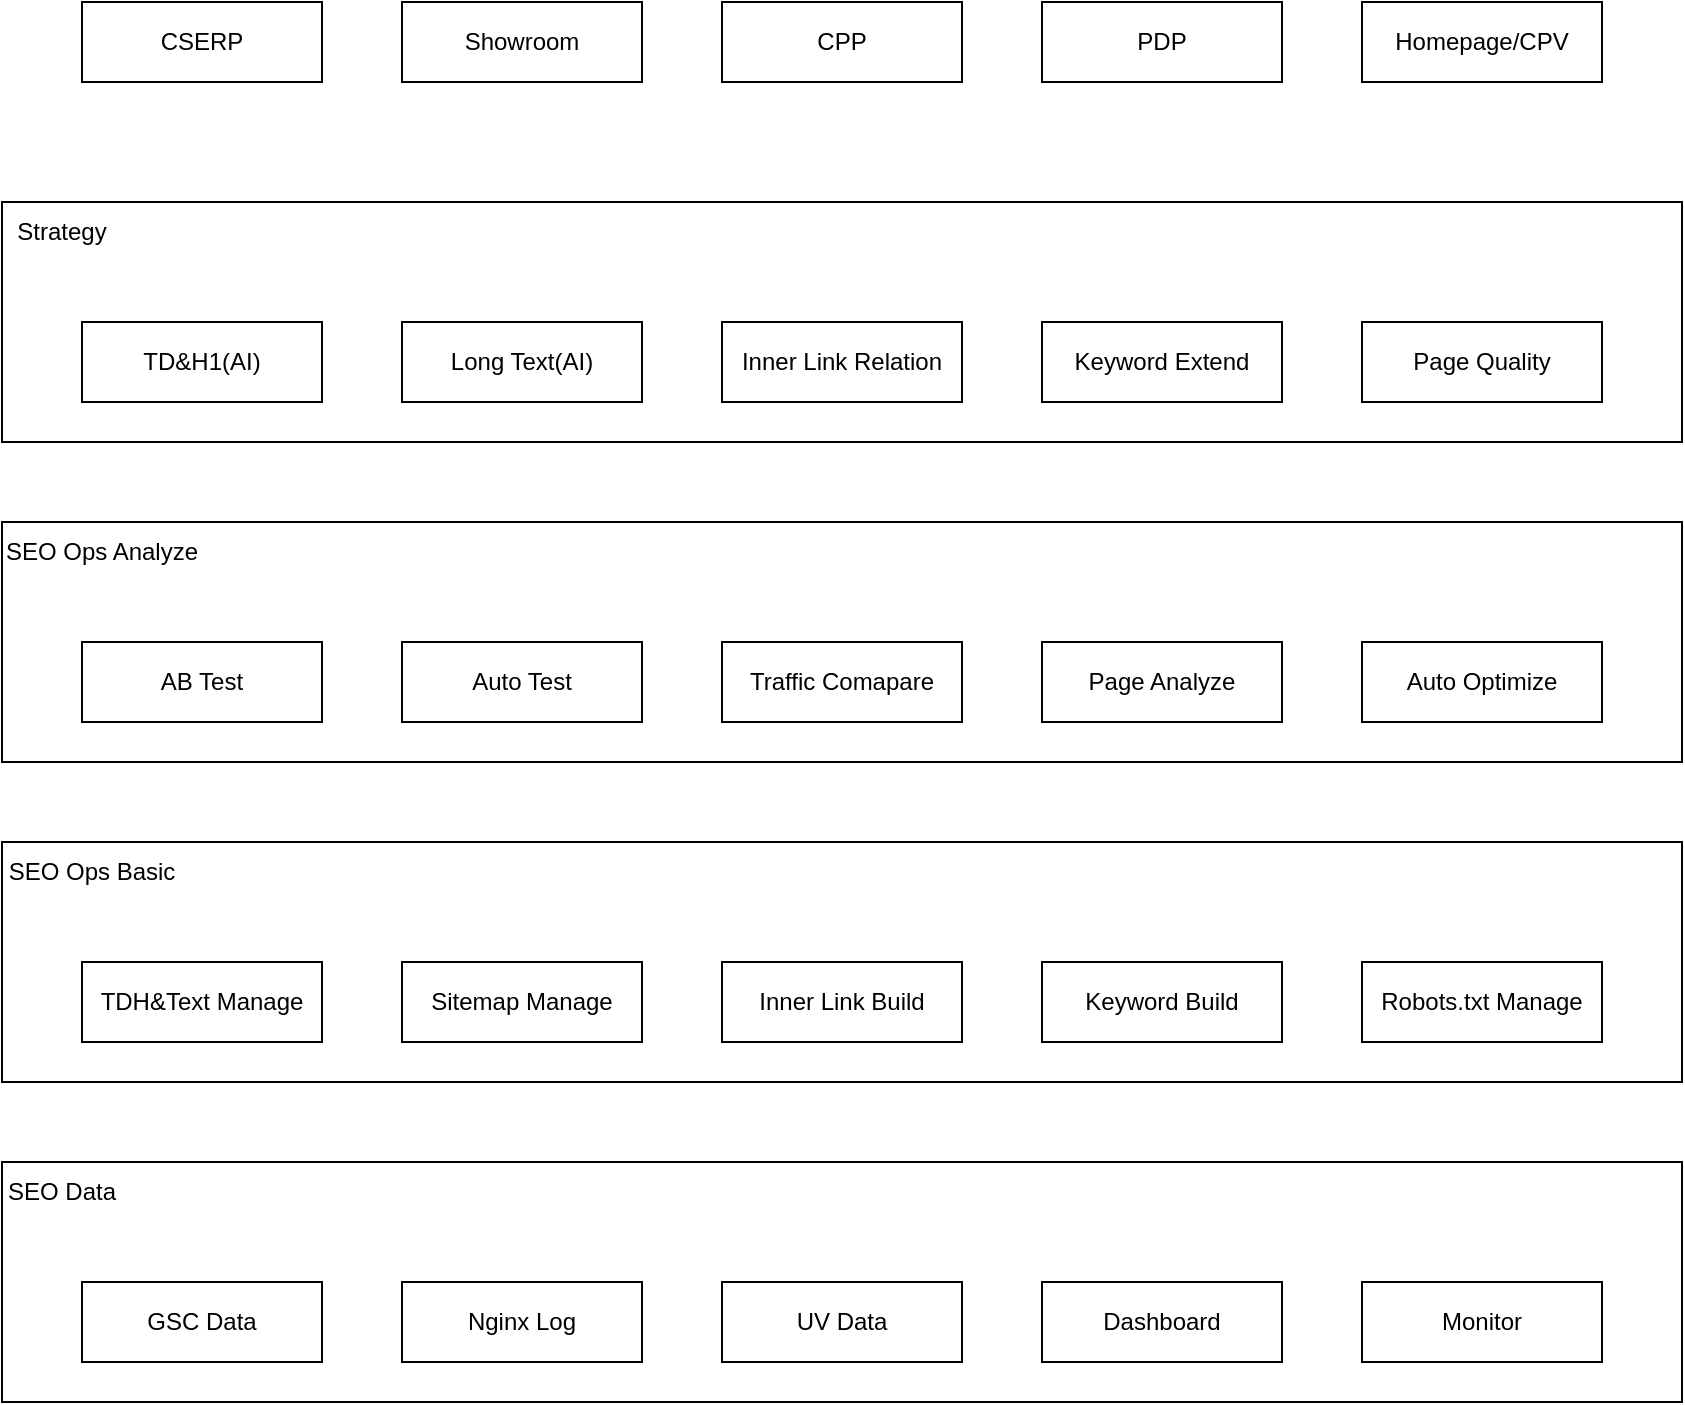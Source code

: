 <mxfile version="28.2.5">
  <diagram name="第 1 页" id="SxdwZpmiBkziujz-fnMS">
    <mxGraphModel dx="1426" dy="1862" grid="1" gridSize="10" guides="1" tooltips="1" connect="1" arrows="1" fold="1" page="1" pageScale="1" pageWidth="827" pageHeight="1169" math="0" shadow="0">
      <root>
        <mxCell id="0" />
        <mxCell id="1" parent="0" />
        <mxCell id="_A9HMpBK-SsbvdlF7IaC-19" value="" style="rounded=0;whiteSpace=wrap;html=1;" vertex="1" parent="1">
          <mxGeometry x="40" y="-140" width="840" height="120" as="geometry" />
        </mxCell>
        <mxCell id="_A9HMpBK-SsbvdlF7IaC-5" value="" style="rounded=0;whiteSpace=wrap;html=1;" vertex="1" parent="1">
          <mxGeometry x="40" y="20" width="840" height="120" as="geometry" />
        </mxCell>
        <mxCell id="pnVkMQvRt2Ape3iZtl4g-7" value="" style="rounded=0;whiteSpace=wrap;html=1;" parent="1" vertex="1">
          <mxGeometry x="40" y="180" width="840" height="120" as="geometry" />
        </mxCell>
        <mxCell id="pnVkMQvRt2Ape3iZtl4g-1" value="" style="rounded=0;whiteSpace=wrap;html=1;" parent="1" vertex="1">
          <mxGeometry x="40" y="340" width="840" height="120" as="geometry" />
        </mxCell>
        <mxCell id="pnVkMQvRt2Ape3iZtl4g-2" value="TDH&amp;amp;Text Manage" style="rounded=0;whiteSpace=wrap;html=1;" parent="1" vertex="1">
          <mxGeometry x="80" y="240" width="120" height="40" as="geometry" />
        </mxCell>
        <mxCell id="pnVkMQvRt2Ape3iZtl4g-3" value="Sitemap Manage" style="rounded=0;whiteSpace=wrap;html=1;" parent="1" vertex="1">
          <mxGeometry x="240" y="240" width="120" height="40" as="geometry" />
        </mxCell>
        <mxCell id="pnVkMQvRt2Ape3iZtl4g-4" value="Inner Link Build" style="rounded=0;whiteSpace=wrap;html=1;" parent="1" vertex="1">
          <mxGeometry x="400" y="240" width="120" height="40" as="geometry" />
        </mxCell>
        <mxCell id="pnVkMQvRt2Ape3iZtl4g-5" value="Keyword Build" style="rounded=0;whiteSpace=wrap;html=1;" parent="1" vertex="1">
          <mxGeometry x="560" y="240" width="120" height="40" as="geometry" />
        </mxCell>
        <mxCell id="pnVkMQvRt2Ape3iZtl4g-6" value="Robots.txt Manage" style="rounded=0;whiteSpace=wrap;html=1;" parent="1" vertex="1">
          <mxGeometry x="720" y="240" width="120" height="40" as="geometry" />
        </mxCell>
        <mxCell id="pnVkMQvRt2Ape3iZtl4g-8" value="SEO Ops Basic" style="text;html=1;align=center;verticalAlign=middle;whiteSpace=wrap;rounded=0;" parent="1" vertex="1">
          <mxGeometry x="40" y="180" width="90" height="30" as="geometry" />
        </mxCell>
        <mxCell id="pnVkMQvRt2Ape3iZtl4g-9" value="GSC Data" style="rounded=0;whiteSpace=wrap;html=1;" parent="1" vertex="1">
          <mxGeometry x="80" y="400" width="120" height="40" as="geometry" />
        </mxCell>
        <mxCell id="pnVkMQvRt2Ape3iZtl4g-10" value="Nginx Log" style="rounded=0;whiteSpace=wrap;html=1;" parent="1" vertex="1">
          <mxGeometry x="240" y="400" width="120" height="40" as="geometry" />
        </mxCell>
        <mxCell id="pnVkMQvRt2Ape3iZtl4g-11" value="UV Data" style="rounded=0;whiteSpace=wrap;html=1;" parent="1" vertex="1">
          <mxGeometry x="400" y="400" width="120" height="40" as="geometry" />
        </mxCell>
        <mxCell id="pnVkMQvRt2Ape3iZtl4g-12" value="Dashboard" style="rounded=0;whiteSpace=wrap;html=1;" parent="1" vertex="1">
          <mxGeometry x="560" y="400" width="120" height="40" as="geometry" />
        </mxCell>
        <mxCell id="pnVkMQvRt2Ape3iZtl4g-13" value="Monitor" style="rounded=0;whiteSpace=wrap;html=1;" parent="1" vertex="1">
          <mxGeometry x="720" y="400" width="120" height="40" as="geometry" />
        </mxCell>
        <mxCell id="pnVkMQvRt2Ape3iZtl4g-14" value="SEO Data" style="text;html=1;align=center;verticalAlign=middle;whiteSpace=wrap;rounded=0;" parent="1" vertex="1">
          <mxGeometry x="40" y="340" width="60" height="30" as="geometry" />
        </mxCell>
        <mxCell id="_A9HMpBK-SsbvdlF7IaC-1" value="AB Test" style="rounded=0;whiteSpace=wrap;html=1;" vertex="1" parent="1">
          <mxGeometry x="80" y="80" width="120" height="40" as="geometry" />
        </mxCell>
        <mxCell id="_A9HMpBK-SsbvdlF7IaC-2" value="Page Analyze" style="rounded=0;whiteSpace=wrap;html=1;" vertex="1" parent="1">
          <mxGeometry x="560" y="80" width="120" height="40" as="geometry" />
        </mxCell>
        <mxCell id="_A9HMpBK-SsbvdlF7IaC-3" value="Auto Optimize" style="rounded=0;whiteSpace=wrap;html=1;" vertex="1" parent="1">
          <mxGeometry x="720" y="80" width="120" height="40" as="geometry" />
        </mxCell>
        <mxCell id="_A9HMpBK-SsbvdlF7IaC-4" value="Auto Test" style="rounded=0;whiteSpace=wrap;html=1;" vertex="1" parent="1">
          <mxGeometry x="240" y="80" width="120" height="40" as="geometry" />
        </mxCell>
        <mxCell id="_A9HMpBK-SsbvdlF7IaC-6" value="SEO Ops Analyze" style="text;html=1;align=center;verticalAlign=middle;whiteSpace=wrap;rounded=0;" vertex="1" parent="1">
          <mxGeometry x="40" y="20" width="100" height="30" as="geometry" />
        </mxCell>
        <mxCell id="_A9HMpBK-SsbvdlF7IaC-7" value="Showroom" style="rounded=0;whiteSpace=wrap;html=1;" vertex="1" parent="1">
          <mxGeometry x="240" y="-240" width="120" height="40" as="geometry" />
        </mxCell>
        <mxCell id="_A9HMpBK-SsbvdlF7IaC-8" value="CSERP" style="rounded=0;whiteSpace=wrap;html=1;" vertex="1" parent="1">
          <mxGeometry x="80" y="-240" width="120" height="40" as="geometry" />
        </mxCell>
        <mxCell id="_A9HMpBK-SsbvdlF7IaC-9" value="CPP" style="rounded=0;whiteSpace=wrap;html=1;" vertex="1" parent="1">
          <mxGeometry x="400" y="-240" width="120" height="40" as="geometry" />
        </mxCell>
        <mxCell id="_A9HMpBK-SsbvdlF7IaC-10" value="PDP" style="rounded=0;whiteSpace=wrap;html=1;" vertex="1" parent="1">
          <mxGeometry x="560" y="-240" width="120" height="40" as="geometry" />
        </mxCell>
        <mxCell id="_A9HMpBK-SsbvdlF7IaC-11" value="Homepage/CPV" style="rounded=0;whiteSpace=wrap;html=1;" vertex="1" parent="1">
          <mxGeometry x="720" y="-240" width="120" height="40" as="geometry" />
        </mxCell>
        <mxCell id="_A9HMpBK-SsbvdlF7IaC-13" value="TD&amp;amp;H1(AI)" style="rounded=0;whiteSpace=wrap;html=1;" vertex="1" parent="1">
          <mxGeometry x="80" y="-80" width="120" height="40" as="geometry" />
        </mxCell>
        <mxCell id="_A9HMpBK-SsbvdlF7IaC-14" value="Long Text(AI)" style="rounded=0;whiteSpace=wrap;html=1;" vertex="1" parent="1">
          <mxGeometry x="240" y="-80" width="120" height="40" as="geometry" />
        </mxCell>
        <mxCell id="_A9HMpBK-SsbvdlF7IaC-15" value="Inner Link Relation" style="rounded=0;whiteSpace=wrap;html=1;" vertex="1" parent="1">
          <mxGeometry x="400" y="-80" width="120" height="40" as="geometry" />
        </mxCell>
        <mxCell id="_A9HMpBK-SsbvdlF7IaC-16" value="Keyword Extend" style="rounded=0;whiteSpace=wrap;html=1;" vertex="1" parent="1">
          <mxGeometry x="560" y="-80" width="120" height="40" as="geometry" />
        </mxCell>
        <mxCell id="_A9HMpBK-SsbvdlF7IaC-17" value="Traffic Comapare" style="rounded=0;whiteSpace=wrap;html=1;" vertex="1" parent="1">
          <mxGeometry x="400" y="80" width="120" height="40" as="geometry" />
        </mxCell>
        <mxCell id="_A9HMpBK-SsbvdlF7IaC-18" value="Page Quality" style="rounded=0;whiteSpace=wrap;html=1;" vertex="1" parent="1">
          <mxGeometry x="720" y="-80" width="120" height="40" as="geometry" />
        </mxCell>
        <mxCell id="_A9HMpBK-SsbvdlF7IaC-20" value="Strategy" style="text;html=1;align=center;verticalAlign=middle;whiteSpace=wrap;rounded=0;" vertex="1" parent="1">
          <mxGeometry x="40" y="-140" width="60" height="30" as="geometry" />
        </mxCell>
      </root>
    </mxGraphModel>
  </diagram>
</mxfile>
